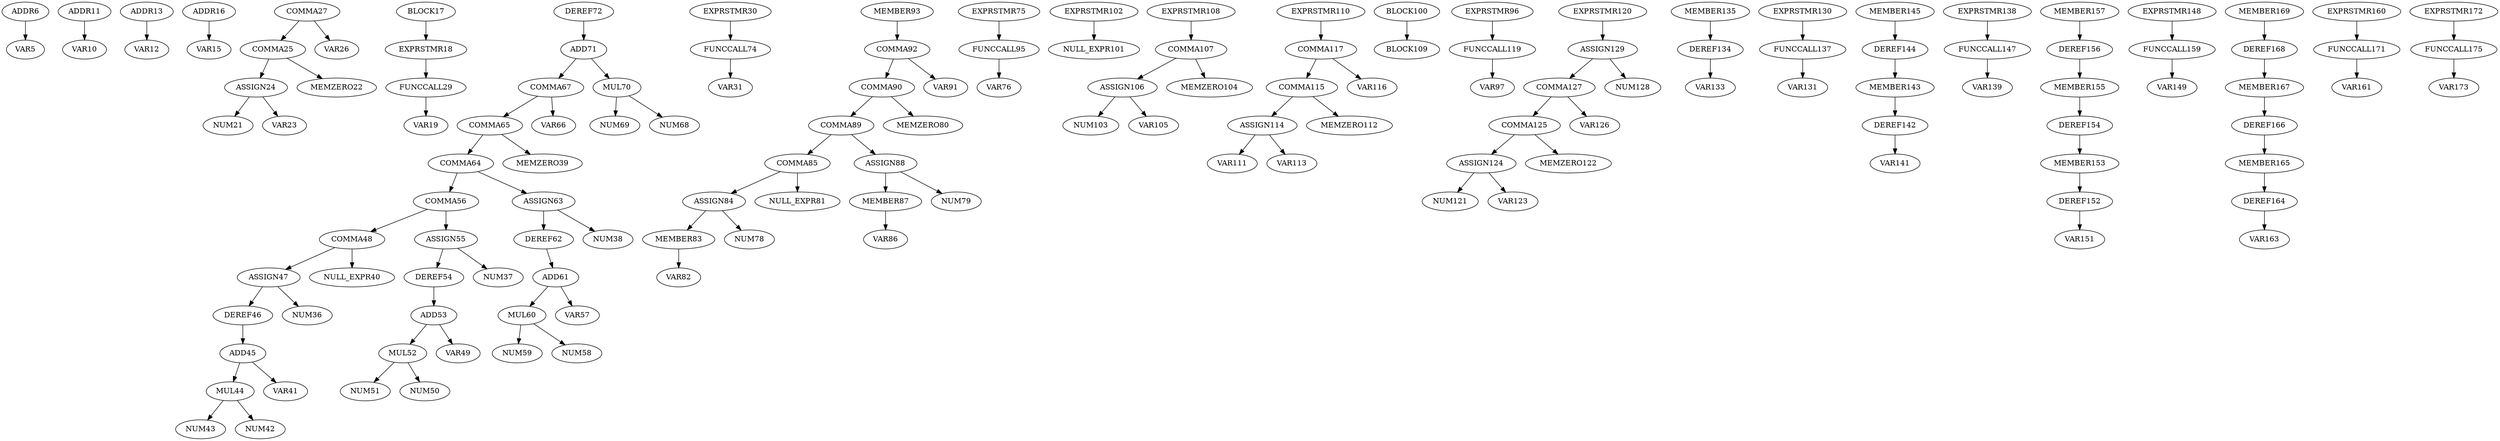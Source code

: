 digraph A { 
ADDR6 -> VAR5
ADDR11 -> VAR10
ADDR13 -> VAR12
ADDR16 -> VAR15
ASSIGN24 -> NUM21
ASSIGN24 -> VAR23
COMMA25 -> ASSIGN24
COMMA25 -> MEMZERO22
COMMA27 -> VAR26
COMMA27 -> COMMA25
FUNCCALL29 -> VAR19
EXPRSTMR18 -> FUNCCALL29
MUL44 -> NUM43
MUL44 -> NUM42
ADD45 -> MUL44
ADD45 -> VAR41
DEREF46 -> ADD45
ASSIGN47 -> NUM36
ASSIGN47 -> DEREF46
COMMA48 -> ASSIGN47
COMMA48 -> NULL_EXPR40
MUL52 -> NUM51
MUL52 -> NUM50
ADD53 -> MUL52
ADD53 -> VAR49
DEREF54 -> ADD53
ASSIGN55 -> NUM37
ASSIGN55 -> DEREF54
COMMA56 -> ASSIGN55
COMMA56 -> COMMA48
MUL60 -> NUM59
MUL60 -> NUM58
ADD61 -> MUL60
ADD61 -> VAR57
DEREF62 -> ADD61
ASSIGN63 -> NUM38
ASSIGN63 -> DEREF62
COMMA64 -> ASSIGN63
COMMA64 -> COMMA56
COMMA65 -> COMMA64
COMMA65 -> MEMZERO39
COMMA67 -> VAR66
COMMA67 -> COMMA65
MUL70 -> NUM69
MUL70 -> NUM68
ADD71 -> MUL70
ADD71 -> COMMA67
DEREF72 -> ADD71
FUNCCALL74 -> VAR31
EXPRSTMR30 -> FUNCCALL74
MEMBER83 -> VAR82
ASSIGN84 -> NUM78
ASSIGN84 -> MEMBER83
COMMA85 -> ASSIGN84
COMMA85 -> NULL_EXPR81
MEMBER87 -> VAR86
ASSIGN88 -> NUM79
ASSIGN88 -> MEMBER87
COMMA89 -> ASSIGN88
COMMA89 -> COMMA85
COMMA90 -> COMMA89
COMMA90 -> MEMZERO80
COMMA92 -> VAR91
COMMA92 -> COMMA90
MEMBER93 -> COMMA92
FUNCCALL95 -> VAR76
EXPRSTMR75 -> FUNCCALL95
EXPRSTMR102 -> NULL_EXPR101
ASSIGN106 -> NUM103
ASSIGN106 -> VAR105
COMMA107 -> ASSIGN106
COMMA107 -> MEMZERO104
EXPRSTMR108 -> COMMA107
ASSIGN114 -> VAR111
ASSIGN114 -> VAR113
COMMA115 -> ASSIGN114
COMMA115 -> MEMZERO112
COMMA117 -> VAR116
COMMA117 -> COMMA115
EXPRSTMR110 -> COMMA117
BLOCK100 -> BLOCK109
FUNCCALL119 -> VAR97
EXPRSTMR96 -> FUNCCALL119
ASSIGN124 -> NUM121
ASSIGN124 -> VAR123
COMMA125 -> ASSIGN124
COMMA125 -> MEMZERO122
COMMA127 -> VAR126
COMMA127 -> COMMA125
ASSIGN129 -> NUM128
ASSIGN129 -> COMMA127
EXPRSTMR120 -> ASSIGN129
DEREF134 -> VAR133
MEMBER135 -> DEREF134
FUNCCALL137 -> VAR131
EXPRSTMR130 -> FUNCCALL137
DEREF142 -> VAR141
MEMBER143 -> DEREF142
DEREF144 -> MEMBER143
MEMBER145 -> DEREF144
FUNCCALL147 -> VAR139
EXPRSTMR138 -> FUNCCALL147
DEREF152 -> VAR151
MEMBER153 -> DEREF152
DEREF154 -> MEMBER153
MEMBER155 -> DEREF154
DEREF156 -> MEMBER155
MEMBER157 -> DEREF156
FUNCCALL159 -> VAR149
EXPRSTMR148 -> FUNCCALL159
DEREF164 -> VAR163
MEMBER165 -> DEREF164
DEREF166 -> MEMBER165
MEMBER167 -> DEREF166
DEREF168 -> MEMBER167
MEMBER169 -> DEREF168
FUNCCALL171 -> VAR161
EXPRSTMR160 -> FUNCCALL171
FUNCCALL175 -> VAR173
EXPRSTMR172 -> FUNCCALL175
BLOCK17 -> EXPRSTMR18
}
